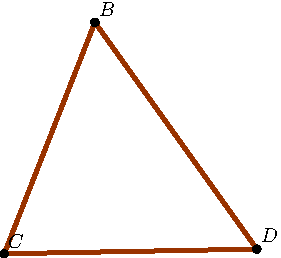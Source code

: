 /* Geogebra to Asymptote conversion, documentation at artofproblemsolving.com/Wiki go to User:Azjps/geogebra */
import graph; size(4.488487423480265cm); 
real labelscalefactor = 0.5; /* changes label-to-point distance */
pen dps = linewidth(0.7) + fontsize(10); defaultpen(dps); /* default pen style */ 
pen dotstyle = black; /* point style */ 
real xmin = -1.7719903605383729, xmax = 2.716497062941892, ymin = -1.5700850434727063, ymax = 0.6659279456082304;  /* image dimensions */
pen zzttqq = rgb(0.6,0.2,0.); 

draw((0.2950881433923038,0.467397565098752)--(-0.2953913078286413,-1.0394753201598927)--(1.3495157348582774,-1.00880106295361)--cycle, linewidth(2.) + zzttqq); 
 /* draw figures */
draw((0.2950881433923038,0.467397565098752)--(-0.2953913078286413,-1.0394753201598927), linewidth(2.) + zzttqq); 
draw((-0.2953913078286413,-1.0394753201598927)--(1.3495157348582774,-1.00880106295361), linewidth(2.) + zzttqq); 
draw((1.3495157348582774,-1.00880106295361)--(0.2950881433923038,0.467397565098752), linewidth(2.) + zzttqq); 
 /* dots and labels */
dot((0.2950881433923038,0.467397565098752),dotstyle); 
label("$B$", (0.30489532379815587,0.49582634398489533), NE * labelscalefactor); 
dot((-0.2953913078286413,-1.0394753201598927),dotstyle); 
label("$C$", (-0.28497313344405506,-1.0131394768672706), NE * labelscalefactor); 
dot((1.3495157348582774,-1.00880106295361),dotstyle); 
label("$D$", (1.3611713983946732,-0.9802165862304959), NE * labelscalefactor); 
clip((xmin,ymin)--(xmin,ymax)--(xmax,ymax)--(xmax,ymin)--cycle); 
 /* end of picture */